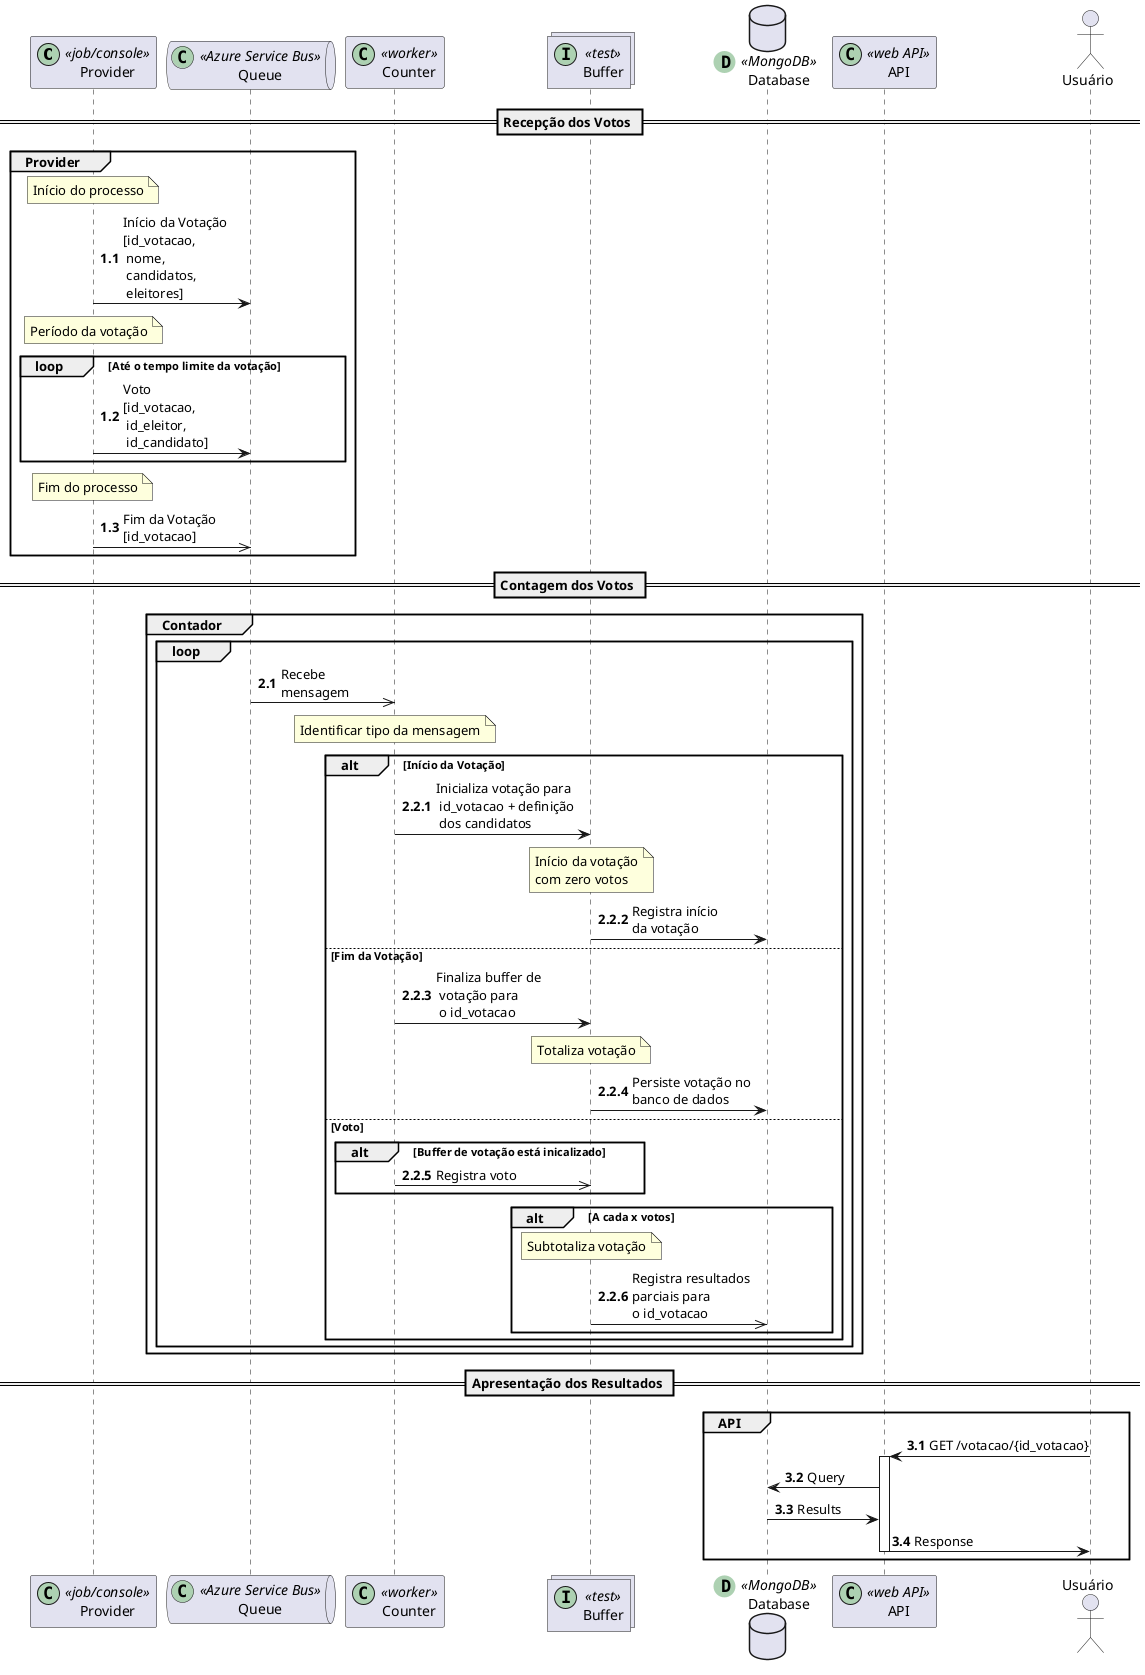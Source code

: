 @startuml 08_sequence_diagram

participant Provider << (C,#ADD1B2) job/console >>

queue Queue as queue << (C,#ADD1B2) Azure Service Bus >>
participant Counter << (C,#ADD1B2) worker >>

collections Buffer as buf << (I,#ADD1B2) test >>
database Database as db << (D,#ADD1B2) MongoDB >>

participant API << (C,#ADD1B2) web API >>
    

actor Usuário as user

== Recepção dos Votos ==
group Provider
autonumber 1.1
note over Provider: Início do processo
Provider->queue: Início da Votação\n[id_votacao,\n nome,\n candidatos,\n eleitores]
note over Provider: Período da votação
loop Até o tempo limite da votação
    Provider->queue: Voto\n[id_votacao,\n id_eleitor,\n id_candidato]        
end
note over Provider: Fim do processo
Provider->>queue: Fim da Votação\n[id_votacao]
end 
== Contagem dos Votos ==
group Contador
  autonumber 2.1  
  loop
        queue->>Counter: Recebe\nmensagem
        note over Counter: Identificar tipo da mensagem
        autonumber 2.2.1
        alt Início da Votação
            Counter->buf: Inicializa votação para\n id_votacao + definição\n dos candidatos
            note over buf: Início da votação\ncom zero votos
            buf->db: Registra início\nda votação
        else Fim da Votação
            Counter->buf: Finaliza buffer de\n votação para\n o id_votacao
            note over buf: Totaliza votação

            buf->db: Persiste votação no\nbanco de dados
        else Voto
            alt Buffer de votação está inicalizado
                Counter->>buf: Registra voto            
            end
            alt A cada x votos
                note over buf: Subtotaliza votação
                buf->>db: Registra resultados\nparciais para\no id_votacao
            end
        end

    end
end
== Apresentação dos Resultados ==
group API
    autonumber 3.1
    user->API: GET /votacao/{id_votacao}
    activate API
    API->db: Query
    db->API: Results
    API->user: Response
    deactivate API
end
@enduml
